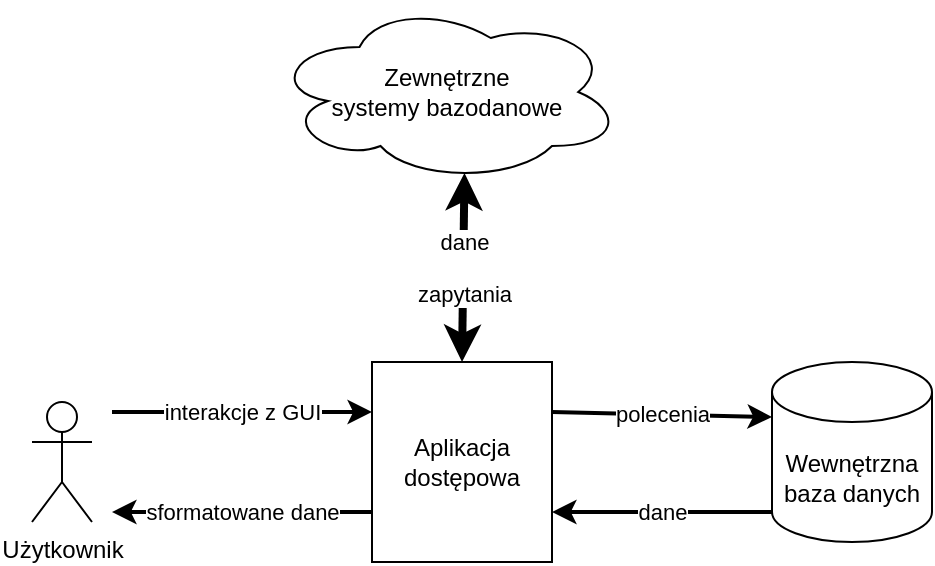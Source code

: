 <mxfile version="22.0.2" type="device">
  <diagram name="Strona-1" id="T6fKqsEbm2-X3VxhHJ__">
    <mxGraphModel dx="810" dy="473" grid="1" gridSize="10" guides="1" tooltips="1" connect="1" arrows="1" fold="1" page="1" pageScale="1" pageWidth="827" pageHeight="1169" math="0" shadow="0">
      <root>
        <mxCell id="0" />
        <mxCell id="1" parent="0" />
        <mxCell id="rA5xu2Lf8RAEHOUEVKaC-1" value="Użytkownik" style="shape=umlActor;verticalLabelPosition=bottom;verticalAlign=top;html=1;" parent="1" vertex="1">
          <mxGeometry x="140" y="280" width="30" height="60" as="geometry" />
        </mxCell>
        <mxCell id="rA5xu2Lf8RAEHOUEVKaC-2" value="Aplikacja&lt;br&gt;dostępowa" style="rounded=0;whiteSpace=wrap;html=1;" parent="1" vertex="1">
          <mxGeometry x="310" y="260" width="90" height="100" as="geometry" />
        </mxCell>
        <mxCell id="rA5xu2Lf8RAEHOUEVKaC-6" value="interakcje z GUI" style="endArrow=classic;html=1;rounded=0;entryX=0;entryY=0.25;entryDx=0;entryDy=0;strokeWidth=2;" parent="1" target="rA5xu2Lf8RAEHOUEVKaC-2" edge="1">
          <mxGeometry width="50" height="50" relative="1" as="geometry">
            <mxPoint x="180" y="285" as="sourcePoint" />
            <mxPoint x="330" y="290" as="targetPoint" />
          </mxGeometry>
        </mxCell>
        <mxCell id="rA5xu2Lf8RAEHOUEVKaC-7" value="sformatowane dane" style="endArrow=classic;html=1;rounded=0;exitX=0;exitY=0.75;exitDx=0;exitDy=0;strokeWidth=2;" parent="1" source="rA5xu2Lf8RAEHOUEVKaC-2" edge="1">
          <mxGeometry x="0.002" width="50" height="50" relative="1" as="geometry">
            <mxPoint x="280" y="340" as="sourcePoint" />
            <mxPoint x="180" y="335" as="targetPoint" />
            <mxPoint as="offset" />
          </mxGeometry>
        </mxCell>
        <mxCell id="rA5xu2Lf8RAEHOUEVKaC-8" value="polecenia" style="endArrow=classic;html=1;rounded=0;exitX=1;exitY=0.25;exitDx=0;exitDy=0;entryX=0;entryY=0;entryDx=0;entryDy=27.5;entryPerimeter=0;strokeWidth=2;" parent="1" source="rA5xu2Lf8RAEHOUEVKaC-2" target="rA5xu2Lf8RAEHOUEVKaC-10" edge="1">
          <mxGeometry x="-0.003" width="50" height="50" relative="1" as="geometry">
            <mxPoint x="280" y="340" as="sourcePoint" />
            <mxPoint x="490" y="250" as="targetPoint" />
            <mxPoint as="offset" />
          </mxGeometry>
        </mxCell>
        <mxCell id="rA5xu2Lf8RAEHOUEVKaC-9" value="dane" style="endArrow=classic;html=1;rounded=0;exitX=0;exitY=1;exitDx=0;exitDy=-15;entryX=1;entryY=0.75;entryDx=0;entryDy=0;exitPerimeter=0;strokeWidth=2;" parent="1" source="rA5xu2Lf8RAEHOUEVKaC-10" target="rA5xu2Lf8RAEHOUEVKaC-2" edge="1">
          <mxGeometry width="50" height="50" relative="1" as="geometry">
            <mxPoint x="490" y="350" as="sourcePoint" />
            <mxPoint x="330" y="290" as="targetPoint" />
          </mxGeometry>
        </mxCell>
        <mxCell id="rA5xu2Lf8RAEHOUEVKaC-10" value="Wewnętrzna&#xa;baza danych" style="shape=cylinder3;whiteSpace=wrap;html=1;boundedLbl=1;backgroundOutline=1;size=15;" parent="1" vertex="1">
          <mxGeometry x="510" y="260" width="80" height="90" as="geometry" />
        </mxCell>
        <mxCell id="rA5xu2Lf8RAEHOUEVKaC-11" value="Zewnętrzne&lt;br&gt;systemy bazodanowe" style="ellipse;shape=cloud;whiteSpace=wrap;html=1;" parent="1" vertex="1">
          <mxGeometry x="260" y="80" width="175" height="90" as="geometry" />
        </mxCell>
        <mxCell id="rA5xu2Lf8RAEHOUEVKaC-12" value="dane&lt;br&gt;&lt;br&gt;zapytania" style="endArrow=classic;html=1;rounded=0;entryX=0.5;entryY=0;entryDx=0;entryDy=0;exitX=0.55;exitY=0.95;exitDx=0;exitDy=0;exitPerimeter=0;startArrow=classic;startFill=1;endSize=6;strokeWidth=4;" parent="1" source="rA5xu2Lf8RAEHOUEVKaC-11" target="rA5xu2Lf8RAEHOUEVKaC-2" edge="1">
          <mxGeometry width="50" height="50" relative="1" as="geometry">
            <mxPoint x="280" y="280" as="sourcePoint" />
            <mxPoint x="330" y="230" as="targetPoint" />
          </mxGeometry>
        </mxCell>
      </root>
    </mxGraphModel>
  </diagram>
</mxfile>
